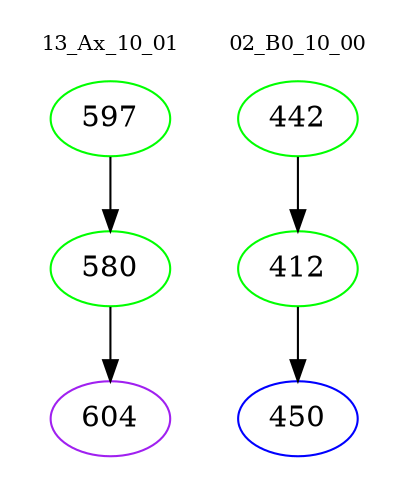 digraph{
subgraph cluster_0 {
color = white
label = "13_Ax_10_01";
fontsize=10;
T0_597 [label="597", color="green"]
T0_597 -> T0_580 [color="black"]
T0_580 [label="580", color="green"]
T0_580 -> T0_604 [color="black"]
T0_604 [label="604", color="purple"]
}
subgraph cluster_1 {
color = white
label = "02_B0_10_00";
fontsize=10;
T1_442 [label="442", color="green"]
T1_442 -> T1_412 [color="black"]
T1_412 [label="412", color="green"]
T1_412 -> T1_450 [color="black"]
T1_450 [label="450", color="blue"]
}
}
